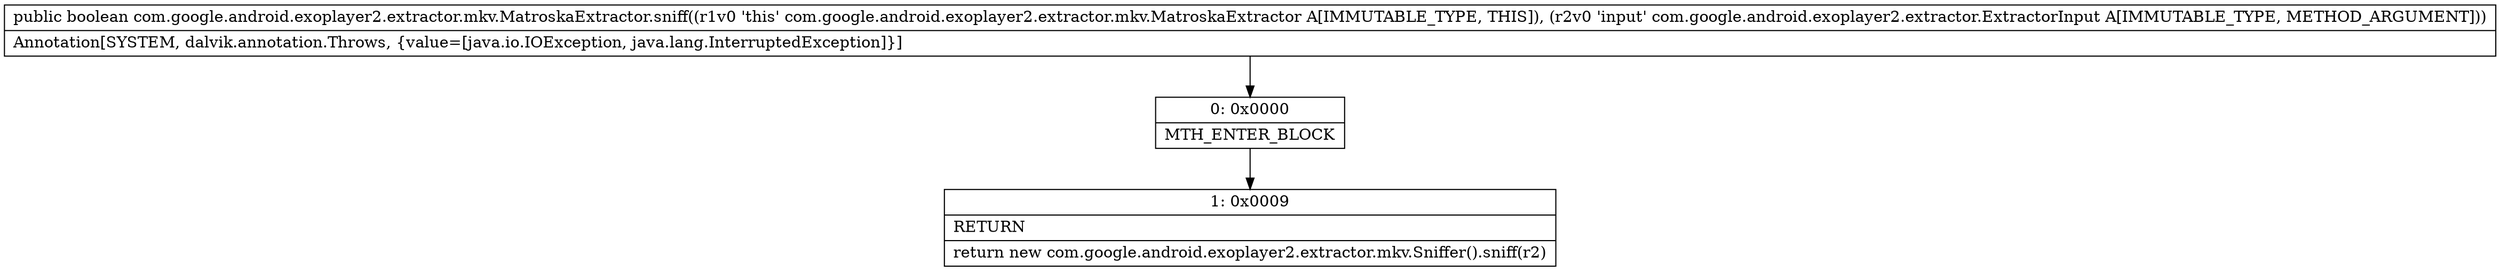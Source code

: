 digraph "CFG forcom.google.android.exoplayer2.extractor.mkv.MatroskaExtractor.sniff(Lcom\/google\/android\/exoplayer2\/extractor\/ExtractorInput;)Z" {
Node_0 [shape=record,label="{0\:\ 0x0000|MTH_ENTER_BLOCK\l}"];
Node_1 [shape=record,label="{1\:\ 0x0009|RETURN\l|return new com.google.android.exoplayer2.extractor.mkv.Sniffer().sniff(r2)\l}"];
MethodNode[shape=record,label="{public boolean com.google.android.exoplayer2.extractor.mkv.MatroskaExtractor.sniff((r1v0 'this' com.google.android.exoplayer2.extractor.mkv.MatroskaExtractor A[IMMUTABLE_TYPE, THIS]), (r2v0 'input' com.google.android.exoplayer2.extractor.ExtractorInput A[IMMUTABLE_TYPE, METHOD_ARGUMENT]))  | Annotation[SYSTEM, dalvik.annotation.Throws, \{value=[java.io.IOException, java.lang.InterruptedException]\}]\l}"];
MethodNode -> Node_0;
Node_0 -> Node_1;
}

